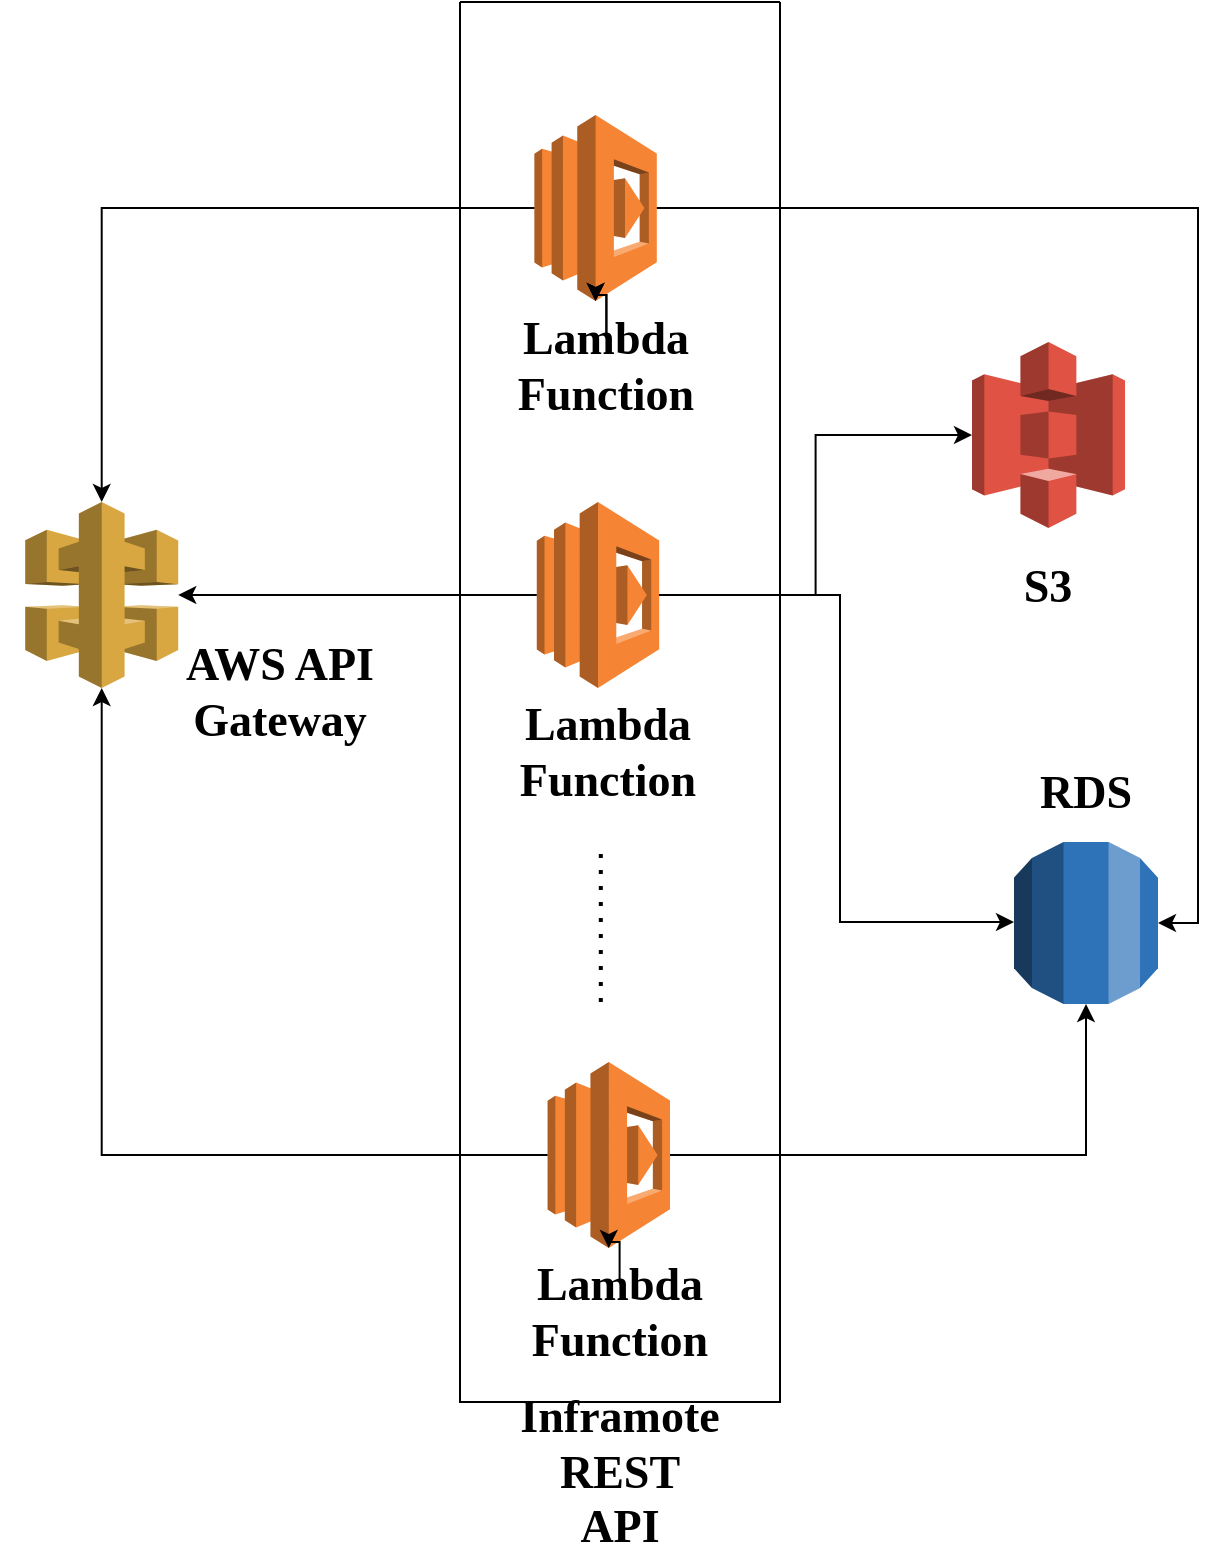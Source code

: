 <mxfile version="17.2.4" type="device"><diagram id="uBw-lMFu6zIgQvxV3h74" name="Page-1"><mxGraphModel dx="782" dy="531" grid="1" gridSize="10" guides="1" tooltips="1" connect="1" arrows="1" fold="1" page="1" pageScale="1" pageWidth="850" pageHeight="1100" math="0" shadow="0"><root><mxCell id="0"/><mxCell id="1" parent="0"/><mxCell id="rxGtsjvPX6D4yO6EGamH-27" value="" style="group" parent="1" vertex="1" connectable="0"><mxGeometry x="626" y="210" width="76.5" height="136.5" as="geometry"/></mxCell><mxCell id="rxGtsjvPX6D4yO6EGamH-5" value="" style="outlineConnect=0;dashed=0;verticalLabelPosition=bottom;verticalAlign=top;align=center;html=1;shape=mxgraph.aws3.s3;fillColor=#E05243;gradientColor=none;" parent="rxGtsjvPX6D4yO6EGamH-27" vertex="1"><mxGeometry width="76.5" height="93" as="geometry"/></mxCell><mxCell id="rxGtsjvPX6D4yO6EGamH-6" value="&lt;font face=&quot;Shadows Into Light&quot; style=&quot;font-size: 23px&quot;&gt;S3&lt;/font&gt;" style="text;html=1;strokeColor=none;fillColor=none;align=center;verticalAlign=middle;whiteSpace=wrap;rounded=0;fontStyle=1" parent="rxGtsjvPX6D4yO6EGamH-27" vertex="1"><mxGeometry x="8.25" y="106.5" width="60" height="30" as="geometry"/></mxCell><mxCell id="rxGtsjvPX6D4yO6EGamH-32" value="" style="group" parent="1" vertex="1" connectable="0"><mxGeometry x="370" y="40" width="160" height="700" as="geometry"/></mxCell><mxCell id="rxGtsjvPX6D4yO6EGamH-21" value="" style="endArrow=none;dashed=1;html=1;dashPattern=1 3;strokeWidth=2;rounded=0;fontFamily=Shadows Into Light;fontSource=https%3A%2F%2Ffonts.googleapis.com%2Fcss%3Ffamily%3DShadows%2BInto%2BLight;fontSize=23;" parent="rxGtsjvPX6D4yO6EGamH-32" edge="1"><mxGeometry width="50" height="50" relative="1" as="geometry"><mxPoint x="70.4" y="500" as="sourcePoint"/><mxPoint x="70.4" y="420" as="targetPoint"/></mxGeometry></mxCell><mxCell id="rxGtsjvPX6D4yO6EGamH-23" value="" style="swimlane;startSize=0;fontFamily=Shadows Into Light;fontSource=https%3A%2F%2Ffonts.googleapis.com%2Fcss%3Ffamily%3DShadows%2BInto%2BLight;fontSize=23;" parent="rxGtsjvPX6D4yO6EGamH-32" vertex="1"><mxGeometry width="160" height="700" as="geometry"/></mxCell><mxCell id="rxGtsjvPX6D4yO6EGamH-29" value="" style="group" parent="rxGtsjvPX6D4yO6EGamH-32" vertex="1" connectable="0"><mxGeometry x="37.2" y="56.5" width="61.2" height="140" as="geometry"/></mxCell><mxCell id="rxGtsjvPX6D4yO6EGamH-11" value="" style="outlineConnect=0;dashed=0;verticalLabelPosition=bottom;verticalAlign=top;align=center;html=1;shape=mxgraph.aws3.lambda;fillColor=#F58534;gradientColor=none;" parent="rxGtsjvPX6D4yO6EGamH-29" vertex="1"><mxGeometry width="61.2" height="93" as="geometry"/></mxCell><mxCell id="rxGtsjvPX6D4yO6EGamH-12" value="&lt;font face=&quot;Shadows Into Light&quot; style=&quot;font-size: 23px&quot;&gt;Lambda Function&lt;/font&gt;" style="text;html=1;strokeColor=none;fillColor=none;align=center;verticalAlign=middle;whiteSpace=wrap;rounded=0;fontStyle=1" parent="rxGtsjvPX6D4yO6EGamH-29" vertex="1"><mxGeometry x="12" y="110" width="48" height="30" as="geometry"/></mxCell><mxCell id="rxGtsjvPX6D4yO6EGamH-17" value="" style="edgeStyle=orthogonalEdgeStyle;rounded=0;orthogonalLoop=1;jettySize=auto;html=1;fontFamily=Shadows Into Light;fontSource=https%3A%2F%2Ffonts.googleapis.com%2Fcss%3Ffamily%3DShadows%2BInto%2BLight;fontSize=23;" parent="rxGtsjvPX6D4yO6EGamH-29" source="rxGtsjvPX6D4yO6EGamH-12" target="rxGtsjvPX6D4yO6EGamH-11" edge="1"><mxGeometry relative="1" as="geometry"/></mxCell><mxCell id="rxGtsjvPX6D4yO6EGamH-18" value="" style="edgeStyle=orthogonalEdgeStyle;rounded=0;orthogonalLoop=1;jettySize=auto;html=1;fontFamily=Shadows Into Light;fontSource=https%3A%2F%2Ffonts.googleapis.com%2Fcss%3Ffamily%3DShadows%2BInto%2BLight;fontSize=23;" parent="rxGtsjvPX6D4yO6EGamH-29" source="rxGtsjvPX6D4yO6EGamH-12" target="rxGtsjvPX6D4yO6EGamH-11" edge="1"><mxGeometry relative="1" as="geometry"/></mxCell><mxCell id="rxGtsjvPX6D4yO6EGamH-30" value="" style="group" parent="rxGtsjvPX6D4yO6EGamH-32" vertex="1" connectable="0"><mxGeometry x="38.4" y="250" width="61.2" height="140" as="geometry"/></mxCell><mxCell id="rxGtsjvPX6D4yO6EGamH-13" value="" style="outlineConnect=0;dashed=0;verticalLabelPosition=bottom;verticalAlign=top;align=center;html=1;shape=mxgraph.aws3.lambda;fillColor=#F58534;gradientColor=none;" parent="rxGtsjvPX6D4yO6EGamH-30" vertex="1"><mxGeometry width="61.2" height="93" as="geometry"/></mxCell><mxCell id="rxGtsjvPX6D4yO6EGamH-14" value="&lt;font face=&quot;Shadows Into Light&quot; style=&quot;font-size: 23px&quot;&gt;Lambda Function&lt;/font&gt;" style="text;html=1;strokeColor=none;fillColor=none;align=center;verticalAlign=middle;whiteSpace=wrap;rounded=0;fontStyle=1" parent="rxGtsjvPX6D4yO6EGamH-30" vertex="1"><mxGeometry x="12" y="110" width="48" height="30" as="geometry"/></mxCell><mxCell id="rxGtsjvPX6D4yO6EGamH-31" value="" style="group" parent="rxGtsjvPX6D4yO6EGamH-32" vertex="1" connectable="0"><mxGeometry x="43.8" y="530" width="61.2" height="140" as="geometry"/></mxCell><mxCell id="rxGtsjvPX6D4yO6EGamH-15" value="" style="outlineConnect=0;dashed=0;verticalLabelPosition=bottom;verticalAlign=top;align=center;html=1;shape=mxgraph.aws3.lambda;fillColor=#F58534;gradientColor=none;" parent="rxGtsjvPX6D4yO6EGamH-31" vertex="1"><mxGeometry width="61.2" height="93" as="geometry"/></mxCell><mxCell id="rxGtsjvPX6D4yO6EGamH-16" value="&lt;font face=&quot;Shadows Into Light&quot; style=&quot;font-size: 23px&quot;&gt;Lambda Function&lt;/font&gt;" style="text;html=1;strokeColor=none;fillColor=none;align=center;verticalAlign=middle;whiteSpace=wrap;rounded=0;fontStyle=1" parent="rxGtsjvPX6D4yO6EGamH-31" vertex="1"><mxGeometry x="12" y="110" width="48" height="30" as="geometry"/></mxCell><mxCell id="rxGtsjvPX6D4yO6EGamH-19" value="" style="edgeStyle=orthogonalEdgeStyle;rounded=0;orthogonalLoop=1;jettySize=auto;html=1;fontFamily=Shadows Into Light;fontSource=https%3A%2F%2Ffonts.googleapis.com%2Fcss%3Ffamily%3DShadows%2BInto%2BLight;fontSize=23;" parent="rxGtsjvPX6D4yO6EGamH-31" source="rxGtsjvPX6D4yO6EGamH-16" target="rxGtsjvPX6D4yO6EGamH-15" edge="1"><mxGeometry relative="1" as="geometry"/></mxCell><mxCell id="rxGtsjvPX6D4yO6EGamH-35" value="" style="group" parent="1" vertex="1" connectable="0"><mxGeometry x="632.13" y="460" width="101.75" height="127" as="geometry"/></mxCell><mxCell id="rxGtsjvPX6D4yO6EGamH-33" value="" style="outlineConnect=0;dashed=0;verticalLabelPosition=bottom;verticalAlign=top;align=center;html=1;shape=mxgraph.aws3.rds;fillColor=#2E73B8;gradientColor=none;fontFamily=Shadows Into Light;fontSource=https%3A%2F%2Ffonts.googleapis.com%2Fcss%3Ffamily%3DShadows%2BInto%2BLight;fontSize=23;" parent="rxGtsjvPX6D4yO6EGamH-35" vertex="1"><mxGeometry x="14.87" width="72" height="81" as="geometry"/></mxCell><mxCell id="rxGtsjvPX6D4yO6EGamH-36" value="" style="group" parent="1" vertex="1" connectable="0"><mxGeometry x="140" y="290" width="101.75" height="162" as="geometry"/></mxCell><mxCell id="rxGtsjvPX6D4yO6EGamH-1" value="" style="outlineConnect=0;dashed=0;verticalLabelPosition=bottom;verticalAlign=top;align=center;html=1;shape=mxgraph.aws3.api_gateway;fillColor=#D9A741;gradientColor=none;" parent="rxGtsjvPX6D4yO6EGamH-36" vertex="1"><mxGeometry x="12.62" width="76.5" height="93" as="geometry"/></mxCell><mxCell id="rxGtsjvPX6D4yO6EGamH-39" value="&lt;font face=&quot;Shadows Into Light&quot; style=&quot;font-size: 23px&quot;&gt;Inframote REST API&lt;/font&gt;" style="text;html=1;strokeColor=none;fillColor=none;align=center;verticalAlign=middle;whiteSpace=wrap;rounded=0;fontStyle=1" parent="1" vertex="1"><mxGeometry x="399.13" y="760" width="101.75" height="30" as="geometry"/></mxCell><mxCell id="rxGtsjvPX6D4yO6EGamH-41" style="edgeStyle=orthogonalEdgeStyle;rounded=0;orthogonalLoop=1;jettySize=auto;html=1;fontFamily=Shadows Into Light;fontSource=https%3A%2F%2Ffonts.googleapis.com%2Fcss%3Ffamily%3DShadows%2BInto%2BLight;fontSize=23;" parent="1" source="rxGtsjvPX6D4yO6EGamH-11" target="rxGtsjvPX6D4yO6EGamH-1" edge="1"><mxGeometry relative="1" as="geometry"/></mxCell><mxCell id="rxGtsjvPX6D4yO6EGamH-42" style="edgeStyle=orthogonalEdgeStyle;rounded=0;orthogonalLoop=1;jettySize=auto;html=1;fontFamily=Shadows Into Light;fontSource=https%3A%2F%2Ffonts.googleapis.com%2Fcss%3Ffamily%3DShadows%2BInto%2BLight;fontSize=23;" parent="1" source="rxGtsjvPX6D4yO6EGamH-13" target="rxGtsjvPX6D4yO6EGamH-1" edge="1"><mxGeometry relative="1" as="geometry"/></mxCell><mxCell id="rxGtsjvPX6D4yO6EGamH-45" style="edgeStyle=orthogonalEdgeStyle;rounded=0;orthogonalLoop=1;jettySize=auto;html=1;fontFamily=Shadows Into Light;fontSource=https%3A%2F%2Ffonts.googleapis.com%2Fcss%3Ffamily%3DShadows%2BInto%2BLight;fontSize=23;" parent="1" source="rxGtsjvPX6D4yO6EGamH-15" target="rxGtsjvPX6D4yO6EGamH-1" edge="1"><mxGeometry relative="1" as="geometry"/></mxCell><mxCell id="rxGtsjvPX6D4yO6EGamH-9" value="&lt;font face=&quot;Shadows Into Light&quot; style=&quot;font-size: 23px&quot;&gt;AWS API Gateway&lt;/font&gt;" style="text;html=1;strokeColor=none;fillColor=none;align=center;verticalAlign=middle;whiteSpace=wrap;rounded=0;fontStyle=1" parent="1" vertex="1"><mxGeometry x="229.12" y="370" width="101.75" height="30" as="geometry"/></mxCell><mxCell id="rxGtsjvPX6D4yO6EGamH-47" style="edgeStyle=orthogonalEdgeStyle;rounded=0;orthogonalLoop=1;jettySize=auto;html=1;fontFamily=Shadows Into Light;fontSource=https%3A%2F%2Ffonts.googleapis.com%2Fcss%3Ffamily%3DShadows%2BInto%2BLight;fontSize=23;" parent="1" source="rxGtsjvPX6D4yO6EGamH-13" target="rxGtsjvPX6D4yO6EGamH-5" edge="1"><mxGeometry relative="1" as="geometry"/></mxCell><mxCell id="rxGtsjvPX6D4yO6EGamH-48" style="edgeStyle=orthogonalEdgeStyle;rounded=0;orthogonalLoop=1;jettySize=auto;html=1;entryX=1;entryY=0.5;entryDx=0;entryDy=0;entryPerimeter=0;fontFamily=Shadows Into Light;fontSource=https%3A%2F%2Ffonts.googleapis.com%2Fcss%3Ffamily%3DShadows%2BInto%2BLight;fontSize=23;" parent="1" source="rxGtsjvPX6D4yO6EGamH-11" target="rxGtsjvPX6D4yO6EGamH-33" edge="1"><mxGeometry relative="1" as="geometry"/></mxCell><mxCell id="rxGtsjvPX6D4yO6EGamH-49" style="edgeStyle=orthogonalEdgeStyle;rounded=0;orthogonalLoop=1;jettySize=auto;html=1;fontFamily=Shadows Into Light;fontSource=https%3A%2F%2Ffonts.googleapis.com%2Fcss%3Ffamily%3DShadows%2BInto%2BLight;fontSize=23;" parent="1" source="rxGtsjvPX6D4yO6EGamH-15" target="rxGtsjvPX6D4yO6EGamH-33" edge="1"><mxGeometry relative="1" as="geometry"/></mxCell><mxCell id="rxGtsjvPX6D4yO6EGamH-50" style="edgeStyle=orthogonalEdgeStyle;rounded=0;orthogonalLoop=1;jettySize=auto;html=1;fontFamily=Shadows Into Light;fontSource=https%3A%2F%2Ffonts.googleapis.com%2Fcss%3Ffamily%3DShadows%2BInto%2BLight;fontSize=23;" parent="1" source="rxGtsjvPX6D4yO6EGamH-13" target="rxGtsjvPX6D4yO6EGamH-33" edge="1"><mxGeometry relative="1" as="geometry"><Array as="points"><mxPoint x="560" y="336"/><mxPoint x="560" y="500"/></Array></mxGeometry></mxCell><mxCell id="rxGtsjvPX6D4yO6EGamH-34" value="&lt;font face=&quot;Shadows Into Light&quot; style=&quot;font-size: 23px&quot;&gt;RDS&lt;/font&gt;" style="text;html=1;strokeColor=none;fillColor=none;align=center;verticalAlign=middle;whiteSpace=wrap;rounded=0;fontStyle=1" parent="1" vertex="1"><mxGeometry x="632.13" y="420" width="101.75" height="30" as="geometry"/></mxCell></root></mxGraphModel></diagram></mxfile>